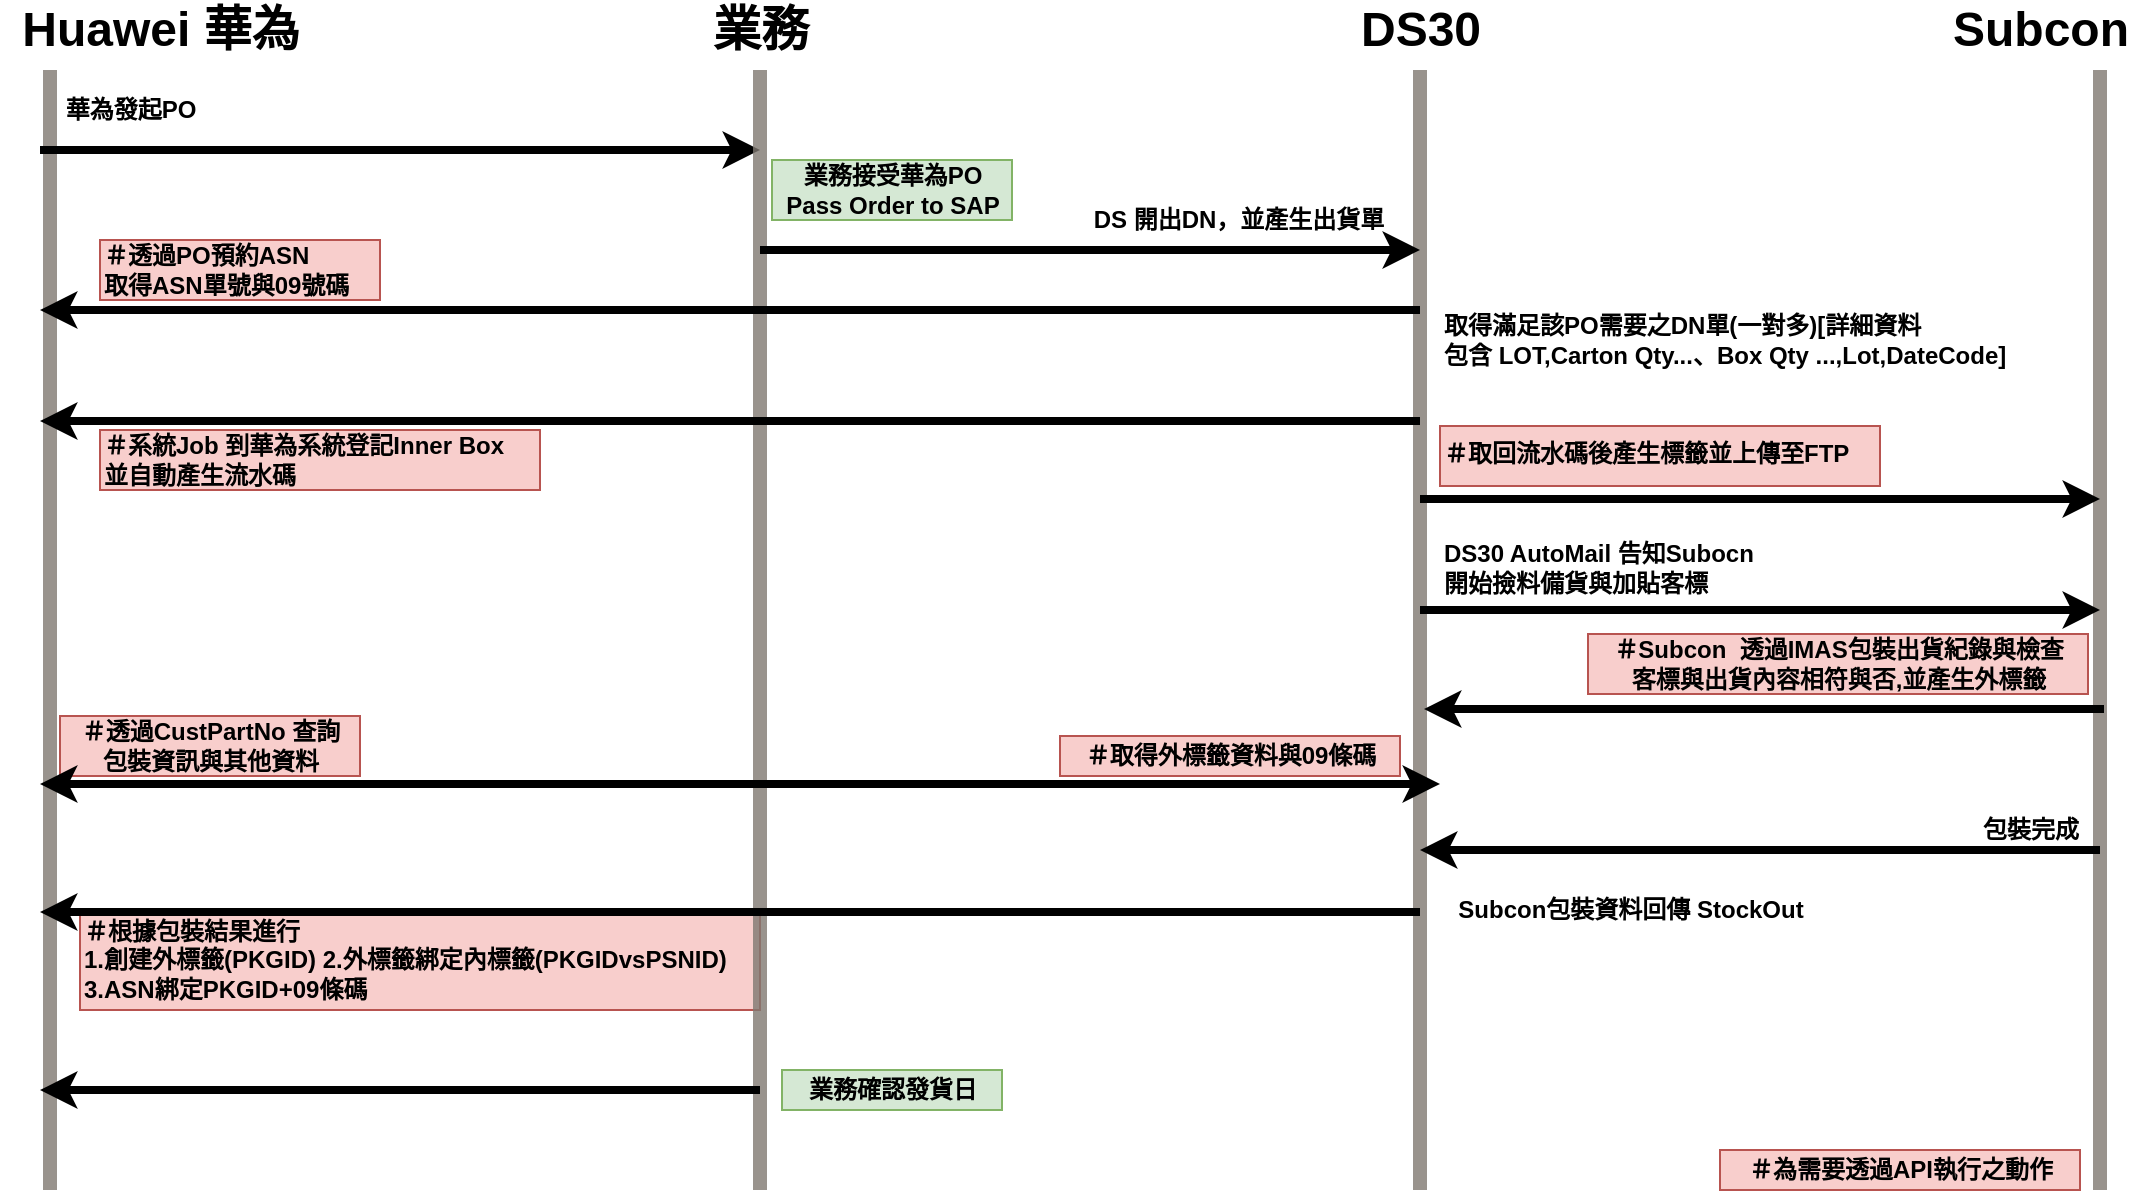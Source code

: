 <mxfile version="12.3.8" type="github" pages="1">
  <diagram id="f3Q_cKEoPb3BcpEbv52P" name="Page-1">
    <mxGraphModel dx="1422" dy="762" grid="1" gridSize="10" guides="1" tooltips="1" connect="1" arrows="1" fold="1" page="1" pageScale="1" pageWidth="1169" pageHeight="827" math="0" shadow="0">
      <root>
        <mxCell id="0"/>
        <mxCell id="1" parent="0"/>
        <mxCell id="Yy9OKe_4KE1ZiuBnPWdF-12" value="" style="endArrow=none;html=1;strokeWidth=7;opacity=80;strokeColor=#807871;" parent="1" edge="1">
          <mxGeometry width="50" height="50" relative="1" as="geometry">
            <mxPoint x="75" y="640" as="sourcePoint"/>
            <mxPoint x="75" y="80" as="targetPoint"/>
          </mxGeometry>
        </mxCell>
        <mxCell id="Yy9OKe_4KE1ZiuBnPWdF-31" value="＃Subcon&amp;nbsp; 透過IMAS包裝出貨紀錄與檢查&lt;br&gt;客標與出貨內容相符與否,並產生外標籤" style="text;html=1;align=center;verticalAlign=middle;resizable=0;points=[];;autosize=1;fontStyle=1;fillColor=#f8cecc;strokeColor=#b85450;" parent="1" vertex="1">
          <mxGeometry x="844" y="362" width="250" height="30" as="geometry"/>
        </mxCell>
        <mxCell id="Yy9OKe_4KE1ZiuBnPWdF-47" value="＃根據包裝結果進行&lt;br&gt;1.創建外標籤(PKGID) 2.外標籤綁定內標籤(PKGIDvsPSNID) &lt;br&gt;3.ASN綁定PKGID+09條碼" style="text;html=1;align=left;verticalAlign=middle;resizable=0;points=[];;autosize=1;fontStyle=1;fillColor=#f8cecc;strokeColor=#b85450;" parent="1" vertex="1">
          <mxGeometry x="90" y="500" width="340" height="50" as="geometry"/>
        </mxCell>
        <mxCell id="Yy9OKe_4KE1ZiuBnPWdF-10" style="edgeStyle=orthogonalEdgeStyle;rounded=0;orthogonalLoop=1;jettySize=auto;html=1;strokeWidth=4;" parent="1" edge="1">
          <mxGeometry relative="1" as="geometry">
            <mxPoint x="430" y="120" as="targetPoint"/>
            <mxPoint x="70" y="120" as="sourcePoint"/>
          </mxGeometry>
        </mxCell>
        <mxCell id="Yy9OKe_4KE1ZiuBnPWdF-2" value="" style="endArrow=none;html=1;strokeColor=#807871;strokeWidth=7;opacity=80;" parent="1" edge="1">
          <mxGeometry width="50" height="50" relative="1" as="geometry">
            <mxPoint x="430" y="640" as="sourcePoint"/>
            <mxPoint x="430" y="80" as="targetPoint"/>
          </mxGeometry>
        </mxCell>
        <mxCell id="Yy9OKe_4KE1ZiuBnPWdF-3" value="&lt;font style=&quot;font-size: 24px&quot;&gt;業務&lt;/font&gt;" style="text;html=1;align=center;verticalAlign=middle;resizable=0;points=[];;autosize=1;fontStyle=1" parent="1" vertex="1">
          <mxGeometry x="395" y="50" width="70" height="20" as="geometry"/>
        </mxCell>
        <mxCell id="Yy9OKe_4KE1ZiuBnPWdF-4" value="" style="endArrow=none;html=1;strokeWidth=7;opacity=80;strokeColor=#807871;" parent="1" edge="1">
          <mxGeometry width="50" height="50" relative="1" as="geometry">
            <mxPoint x="760" y="640" as="sourcePoint"/>
            <mxPoint x="760" y="80" as="targetPoint"/>
          </mxGeometry>
        </mxCell>
        <mxCell id="Yy9OKe_4KE1ZiuBnPWdF-5" value="&lt;span style=&quot;font-size: 24px&quot;&gt;DS30&lt;/span&gt;" style="text;html=1;align=center;verticalAlign=middle;resizable=0;points=[];;autosize=1;fontStyle=1" parent="1" vertex="1">
          <mxGeometry x="725" y="50" width="70" height="20" as="geometry"/>
        </mxCell>
        <mxCell id="Yy9OKe_4KE1ZiuBnPWdF-6" value="" style="endArrow=none;html=1;strokeWidth=7;strokeColor=#807871;opacity=80;" parent="1" edge="1">
          <mxGeometry width="50" height="50" relative="1" as="geometry">
            <mxPoint x="1100" y="640" as="sourcePoint"/>
            <mxPoint x="1100" y="80" as="targetPoint"/>
          </mxGeometry>
        </mxCell>
        <mxCell id="Yy9OKe_4KE1ZiuBnPWdF-7" value="&lt;span style=&quot;font-size: 24px&quot;&gt;Subcon&lt;/span&gt;" style="text;html=1;align=center;verticalAlign=middle;resizable=0;points=[];;autosize=1;fontStyle=1" parent="1" vertex="1">
          <mxGeometry x="1020" y="50" width="100" height="20" as="geometry"/>
        </mxCell>
        <mxCell id="Yy9OKe_4KE1ZiuBnPWdF-13" value="&lt;span style=&quot;font-size: 24px&quot;&gt;Huawei 華為&lt;/span&gt;" style="text;html=1;align=center;verticalAlign=middle;resizable=0;points=[];;autosize=1;fontStyle=1" parent="1" vertex="1">
          <mxGeometry x="50" y="50" width="160" height="20" as="geometry"/>
        </mxCell>
        <mxCell id="Yy9OKe_4KE1ZiuBnPWdF-14" value="&lt;b&gt;華為發起PO&lt;/b&gt;" style="text;html=1;align=center;verticalAlign=middle;resizable=0;points=[];;autosize=1;" parent="1" vertex="1">
          <mxGeometry x="75" y="90" width="80" height="20" as="geometry"/>
        </mxCell>
        <mxCell id="Yy9OKe_4KE1ZiuBnPWdF-16" value="" style="endArrow=classic;html=1;fontStyle=0;strokeWidth=4;" parent="1" edge="1">
          <mxGeometry width="50" height="50" relative="1" as="geometry">
            <mxPoint x="760" y="200" as="sourcePoint"/>
            <mxPoint x="70" y="200" as="targetPoint"/>
          </mxGeometry>
        </mxCell>
        <mxCell id="Yy9OKe_4KE1ZiuBnPWdF-17" value="" style="endArrow=classic;html=1;strokeWidth=4;" parent="1" edge="1">
          <mxGeometry width="50" height="50" relative="1" as="geometry">
            <mxPoint x="430" y="170" as="sourcePoint"/>
            <mxPoint x="760" y="170" as="targetPoint"/>
          </mxGeometry>
        </mxCell>
        <mxCell id="Yy9OKe_4KE1ZiuBnPWdF-18" value="&lt;b&gt;業務接受華為PO&lt;br&gt;Pass Order to SAP&lt;/b&gt;" style="text;html=1;align=center;verticalAlign=middle;resizable=0;points=[];;autosize=1;fillColor=#d5e8d4;strokeColor=#82b366;" parent="1" vertex="1">
          <mxGeometry x="436" y="125" width="120" height="30" as="geometry"/>
        </mxCell>
        <mxCell id="Yy9OKe_4KE1ZiuBnPWdF-19" value="&lt;b&gt;DS 開出DN，並產生出貨單&lt;/b&gt;" style="text;html=1;align=center;verticalAlign=middle;resizable=0;points=[];;autosize=1;" parent="1" vertex="1">
          <mxGeometry x="584" y="145" width="170" height="20" as="geometry"/>
        </mxCell>
        <mxCell id="Yy9OKe_4KE1ZiuBnPWdF-21" value="&lt;b&gt;取得滿足該PO需要之DN單(一對多)[詳細資料&lt;br&gt;包含 LOT,Carton Qty...、Box Qty ...,Lot,DateCode]&lt;/b&gt;" style="text;html=1;align=left;verticalAlign=middle;resizable=0;points=[];;autosize=1;" parent="1" vertex="1">
          <mxGeometry x="770" y="200" width="290" height="30" as="geometry"/>
        </mxCell>
        <mxCell id="Yy9OKe_4KE1ZiuBnPWdF-22" value="＃透過PO預約ASN&lt;br&gt;取得ASN單號與09號碼" style="text;html=1;align=left;verticalAlign=middle;resizable=0;points=[];;autosize=1;fontStyle=1;fillColor=#f8cecc;strokeColor=#b85450;" parent="1" vertex="1">
          <mxGeometry x="100" y="165" width="140" height="30" as="geometry"/>
        </mxCell>
        <mxCell id="Yy9OKe_4KE1ZiuBnPWdF-23" value="" style="endArrow=classic;html=1;strokeWidth=4;" parent="1" edge="1">
          <mxGeometry width="50" height="50" relative="1" as="geometry">
            <mxPoint x="760" y="255.5" as="sourcePoint"/>
            <mxPoint x="70" y="255.5" as="targetPoint"/>
          </mxGeometry>
        </mxCell>
        <mxCell id="Yy9OKe_4KE1ZiuBnPWdF-24" value="＃系統Job 到華為系統登記Inner Box&lt;br&gt;並自動產生流水碼" style="text;html=1;align=left;verticalAlign=middle;resizable=0;points=[];;autosize=1;fontStyle=1;fillColor=#f8cecc;strokeColor=#b85450;" parent="1" vertex="1">
          <mxGeometry x="100" y="260" width="220" height="30" as="geometry"/>
        </mxCell>
        <mxCell id="Yy9OKe_4KE1ZiuBnPWdF-26" value="" style="endArrow=classic;html=1;strokeWidth=4;" parent="1" edge="1">
          <mxGeometry width="50" height="50" relative="1" as="geometry">
            <mxPoint x="760" y="350" as="sourcePoint"/>
            <mxPoint x="1100" y="350" as="targetPoint"/>
          </mxGeometry>
        </mxCell>
        <mxCell id="Yy9OKe_4KE1ZiuBnPWdF-27" value="DS30 AutoMail 告知Subocn&lt;br&gt;開始撿料備貨與加貼客標" style="text;html=1;align=left;verticalAlign=middle;resizable=0;points=[];;autosize=1;fontStyle=1" parent="1" vertex="1">
          <mxGeometry x="770" y="314" width="170" height="30" as="geometry"/>
        </mxCell>
        <mxCell id="Yy9OKe_4KE1ZiuBnPWdF-30" value="" style="endArrow=classic;html=1;strokeWidth=4;" parent="1" edge="1">
          <mxGeometry width="50" height="50" relative="1" as="geometry">
            <mxPoint x="1102" y="399.5" as="sourcePoint"/>
            <mxPoint x="762" y="399.5" as="targetPoint"/>
          </mxGeometry>
        </mxCell>
        <mxCell id="Yy9OKe_4KE1ZiuBnPWdF-33" value="＃取得外標籤資料與09條碼" style="text;html=1;align=center;verticalAlign=middle;resizable=0;points=[];;autosize=1;fontStyle=1;fillColor=#f8cecc;strokeColor=#b85450;" parent="1" vertex="1">
          <mxGeometry x="580" y="413" width="170" height="20" as="geometry"/>
        </mxCell>
        <mxCell id="Yy9OKe_4KE1ZiuBnPWdF-36" value="＃透過CustPartNo 查詢&lt;br&gt;包裝資訊與其他資料" style="text;html=1;align=center;verticalAlign=middle;resizable=0;points=[];;autosize=1;fontStyle=1;fillColor=#f8cecc;strokeColor=#b85450;" parent="1" vertex="1">
          <mxGeometry x="80" y="403" width="150" height="30" as="geometry"/>
        </mxCell>
        <mxCell id="Yy9OKe_4KE1ZiuBnPWdF-39" value="" style="endArrow=classic;startArrow=classic;html=1;strokeWidth=4;" parent="1" edge="1">
          <mxGeometry width="50" height="50" relative="1" as="geometry">
            <mxPoint x="70" y="437" as="sourcePoint"/>
            <mxPoint x="770" y="437" as="targetPoint"/>
          </mxGeometry>
        </mxCell>
        <mxCell id="Yy9OKe_4KE1ZiuBnPWdF-40" value="" style="endArrow=classic;html=1;strokeWidth=4;" parent="1" edge="1">
          <mxGeometry width="50" height="50" relative="1" as="geometry">
            <mxPoint x="1100" y="470" as="sourcePoint"/>
            <mxPoint x="760" y="470" as="targetPoint"/>
          </mxGeometry>
        </mxCell>
        <mxCell id="Yy9OKe_4KE1ZiuBnPWdF-41" value="包裝完成" style="text;html=1;align=center;verticalAlign=middle;resizable=0;points=[];;autosize=1;fontStyle=1" parent="1" vertex="1">
          <mxGeometry x="1030" y="450" width="70" height="20" as="geometry"/>
        </mxCell>
        <mxCell id="Yy9OKe_4KE1ZiuBnPWdF-42" value="Subcon包裝資料回傳 StockOut" style="text;html=1;align=center;verticalAlign=middle;resizable=0;points=[];;autosize=1;fontStyle=1;strokeWidth=4;" parent="1" vertex="1">
          <mxGeometry x="770" y="490" width="190" height="20" as="geometry"/>
        </mxCell>
        <mxCell id="Yy9OKe_4KE1ZiuBnPWdF-43" value="" style="endArrow=classic;html=1;strokeWidth=4;" parent="1" edge="1">
          <mxGeometry width="50" height="50" relative="1" as="geometry">
            <mxPoint x="760" y="501" as="sourcePoint"/>
            <mxPoint x="70" y="501" as="targetPoint"/>
          </mxGeometry>
        </mxCell>
        <mxCell id="Yy9OKe_4KE1ZiuBnPWdF-48" value="" style="endArrow=classic;html=1;strokeWidth=4;" parent="1" edge="1">
          <mxGeometry width="50" height="50" relative="1" as="geometry">
            <mxPoint x="430" y="590" as="sourcePoint"/>
            <mxPoint x="70" y="590" as="targetPoint"/>
          </mxGeometry>
        </mxCell>
        <mxCell id="Yy9OKe_4KE1ZiuBnPWdF-49" value="業務確認發貨日&lt;br&gt;" style="text;html=1;align=center;verticalAlign=middle;resizable=0;points=[];;autosize=1;fontStyle=1;fillColor=#d5e8d4;strokeColor=#82b366;" parent="1" vertex="1">
          <mxGeometry x="441" y="580" width="110" height="20" as="geometry"/>
        </mxCell>
        <mxCell id="Yy9OKe_4KE1ZiuBnPWdF-52" value="＃為需要透過API執行之動作" style="text;html=1;align=center;verticalAlign=middle;resizable=0;points=[];;autosize=1;fontStyle=1;fillColor=#f8cecc;strokeColor=#b85450;" parent="1" vertex="1">
          <mxGeometry x="910" y="620" width="180" height="20" as="geometry"/>
        </mxCell>
        <mxCell id="fsR2cgbqaecfNtGQx9zy-1" value="&lt;span style=&quot;font-weight: 700&quot;&gt;＃&lt;/span&gt;&lt;b&gt;取回流水碼後產生標籤並上傳至FTP&lt;/b&gt;" style="text;html=1;fillColor=#f8cecc;strokeColor=#b85450;" vertex="1" parent="1">
          <mxGeometry x="770" y="258" width="220" height="30" as="geometry"/>
        </mxCell>
        <mxCell id="fsR2cgbqaecfNtGQx9zy-2" value="" style="endArrow=classic;html=1;strokeWidth=4;" edge="1" parent="1">
          <mxGeometry width="50" height="50" relative="1" as="geometry">
            <mxPoint x="760" y="294.5" as="sourcePoint"/>
            <mxPoint x="1100" y="294.5" as="targetPoint"/>
          </mxGeometry>
        </mxCell>
      </root>
    </mxGraphModel>
  </diagram>
</mxfile>
